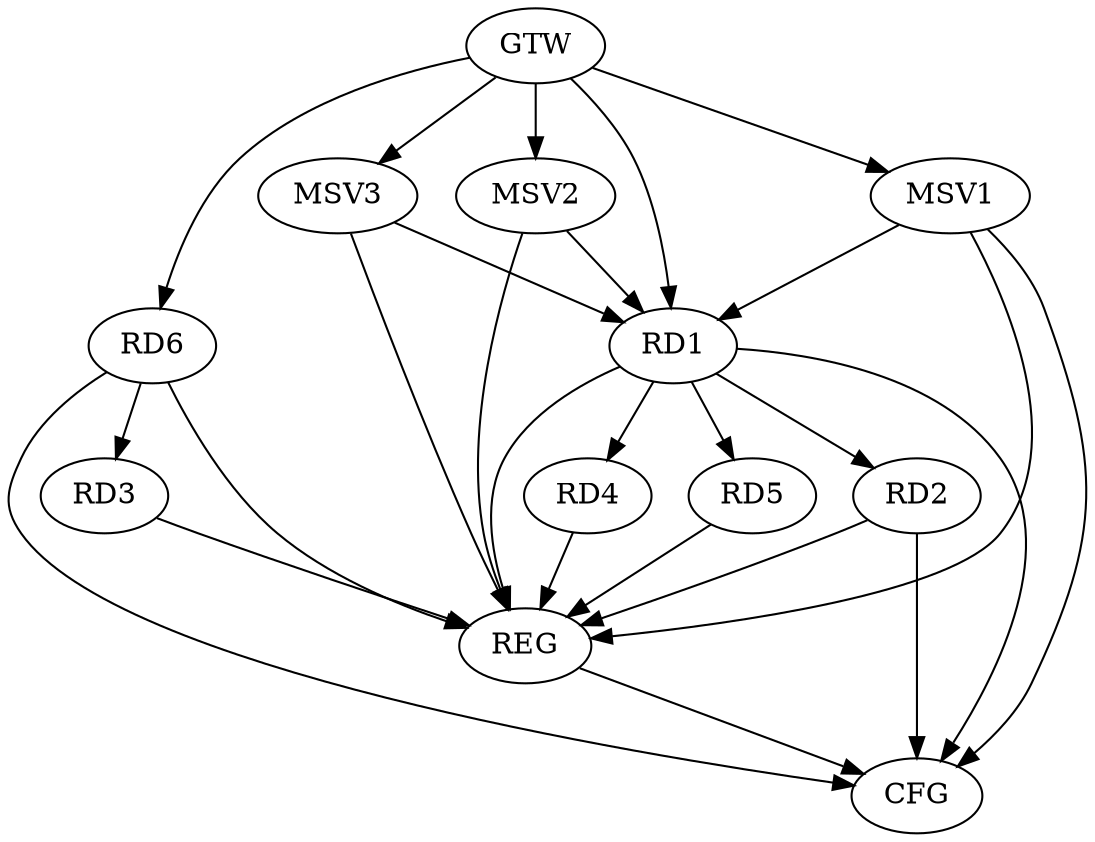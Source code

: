 strict digraph G {
  RD1 [ label="RD1" ];
  RD2 [ label="RD2" ];
  RD3 [ label="RD3" ];
  RD4 [ label="RD4" ];
  RD5 [ label="RD5" ];
  RD6 [ label="RD6" ];
  GTW [ label="GTW" ];
  REG [ label="REG" ];
  CFG [ label="CFG" ];
  MSV1 [ label="MSV1" ];
  MSV2 [ label="MSV2" ];
  MSV3 [ label="MSV3" ];
  RD1 -> RD2;
  RD1 -> RD4;
  RD1 -> RD5;
  RD6 -> RD3;
  GTW -> RD1;
  GTW -> RD6;
  RD1 -> REG;
  RD2 -> REG;
  RD3 -> REG;
  RD4 -> REG;
  RD5 -> REG;
  RD6 -> REG;
  RD2 -> CFG;
  RD6 -> CFG;
  RD1 -> CFG;
  REG -> CFG;
  MSV1 -> RD1;
  GTW -> MSV1;
  MSV1 -> REG;
  MSV1 -> CFG;
  MSV2 -> RD1;
  GTW -> MSV2;
  MSV2 -> REG;
  MSV3 -> RD1;
  GTW -> MSV3;
  MSV3 -> REG;
}
